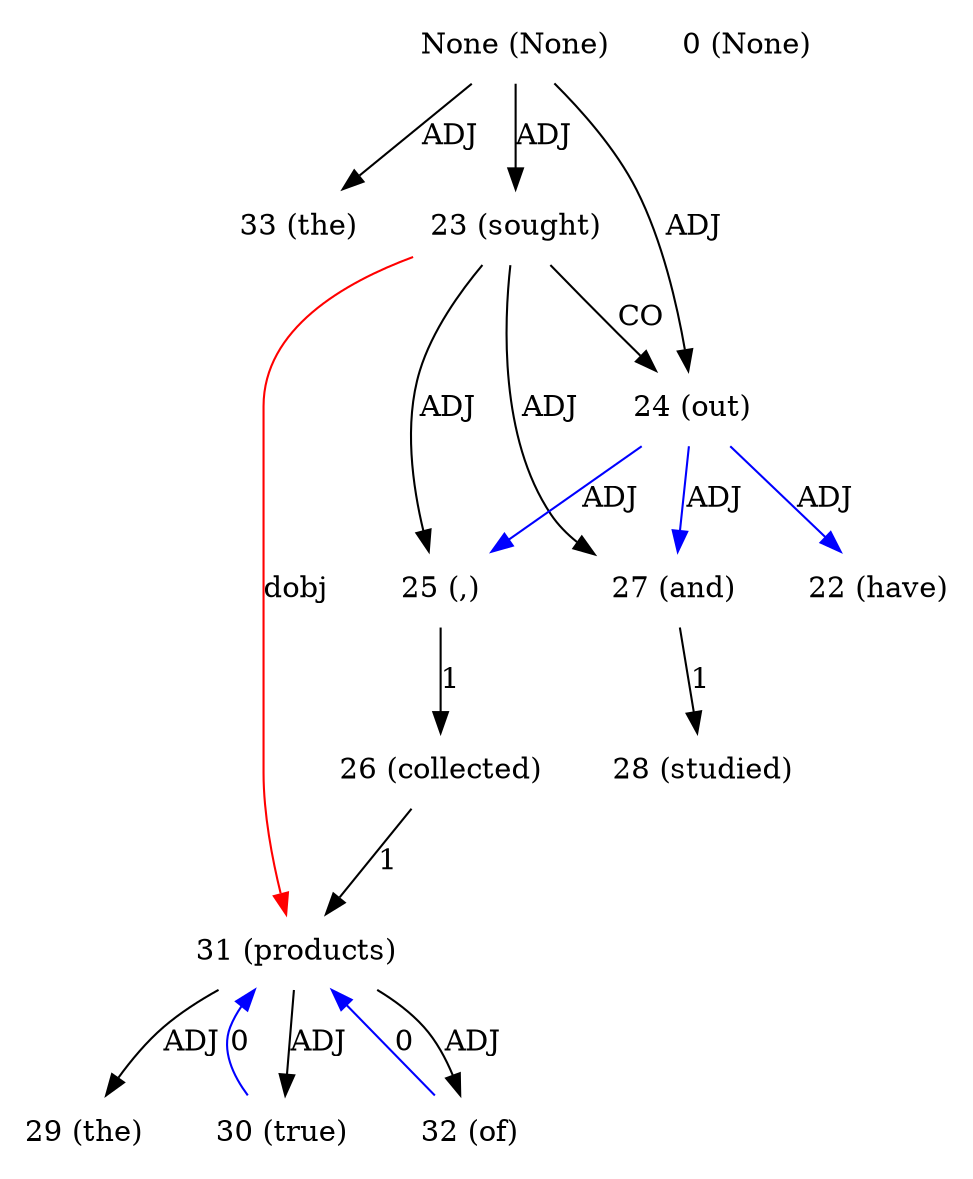 digraph G{
edge [dir=forward]
node [shape=plaintext]

None [label="None (None)"]
None -> 33 [label="ADJ"]
None [label="None (None)"]
None -> 23 [label="ADJ"]
None -> 24 [label="ADJ"]
0 [label="0 (None)"]
22 [label="22 (have)"]
23 [label="23 (sought)"]
23 -> 25 [label="ADJ"]
23 -> 27 [label="ADJ"]
23 -> 24 [label="CO"]
24 [label="24 (out)"]
24 -> 22 [label="ADJ", color="blue"]
24 -> 27 [label="ADJ", color="blue"]
24 -> 25 [label="ADJ", color="blue"]
25 [label="25 (,)"]
25 -> 26 [label="1"]
26 [label="26 (collected)"]
26 -> 31 [label="1"]
27 [label="27 (and)"]
27 -> 28 [label="1"]
28 [label="28 (studied)"]
29 [label="29 (the)"]
30 [label="30 (true)"]
30 -> 31 [label="0", color="blue"]
31 [label="31 (products)"]
31 -> 29 [label="ADJ"]
31 -> 30 [label="ADJ"]
31 -> 32 [label="ADJ"]
23 -> 31 [label="dobj", color="red"]
32 [label="32 (of)"]
32 -> 31 [label="0", color="blue"]
33 [label="33 (the)"]
}
